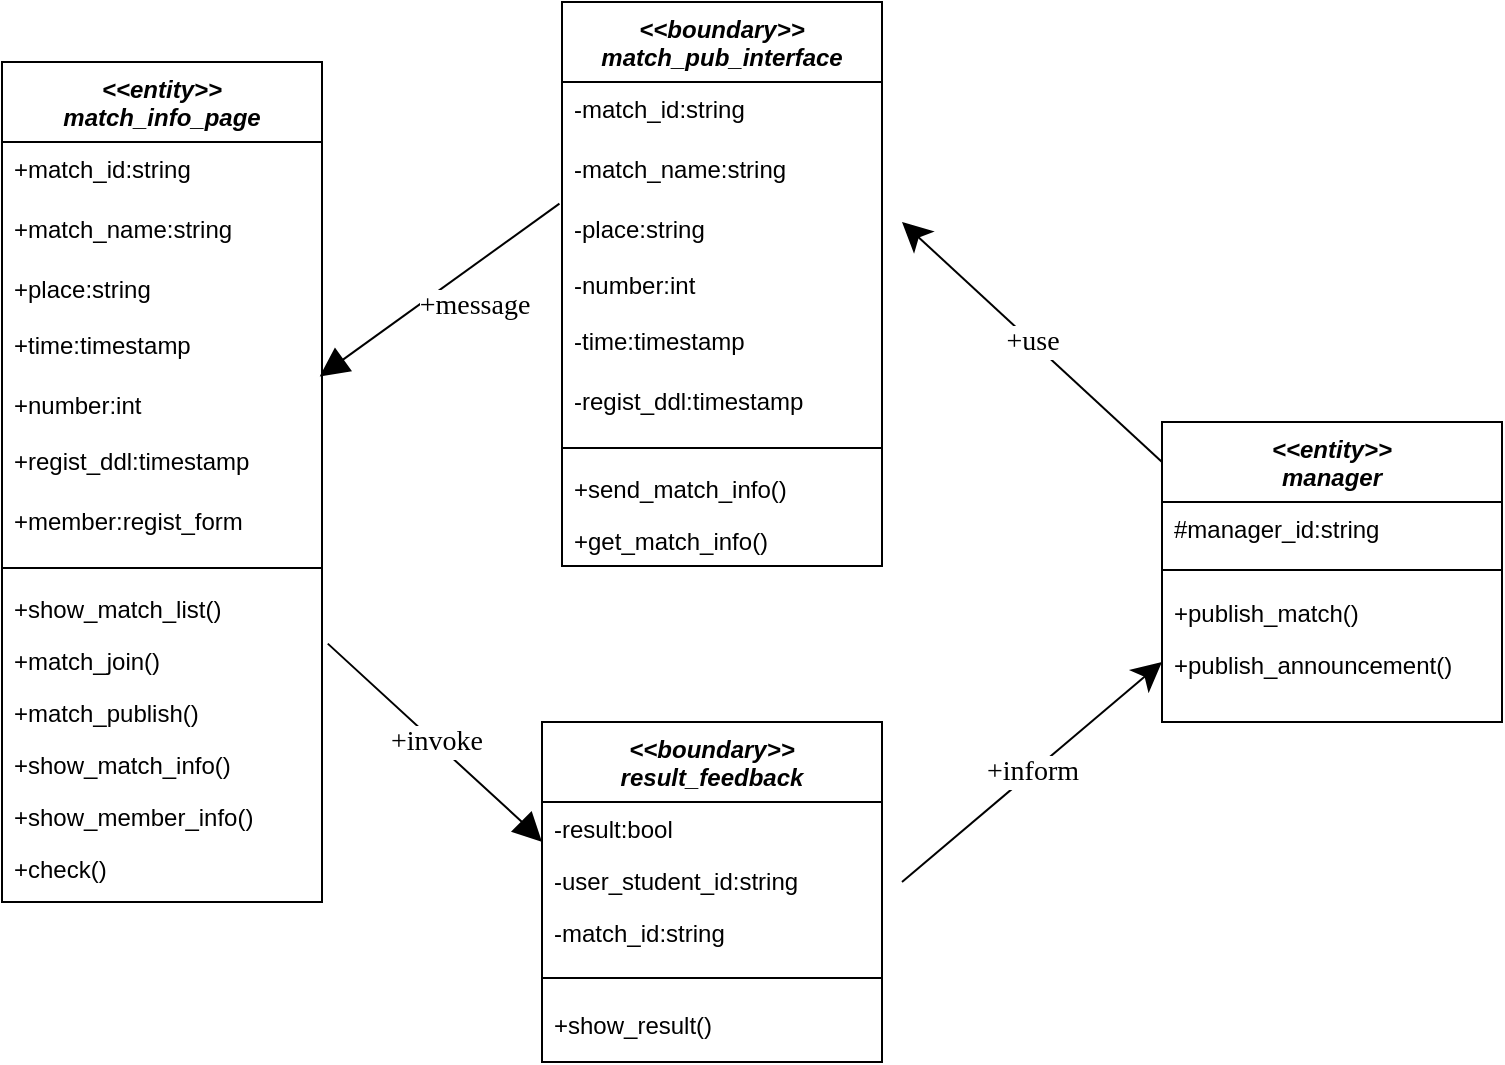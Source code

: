 <mxfile version="17.4.2" type="device"><diagram id="-IjMf7mYh1dLPjWH5bRw" name="第 1 页"><mxGraphModel dx="1038" dy="649" grid="1" gridSize="10" guides="1" tooltips="1" connect="1" arrows="1" fold="1" page="1" pageScale="1" pageWidth="3300" pageHeight="4681" math="0" shadow="0"><root><mxCell id="0"/><mxCell id="1" parent="0"/><mxCell id="Ed9LmSvINr-5fQhDTpUh-1" value="&lt;&lt;entity&gt;&gt;&#10;match_info_page&#10;" style="swimlane;fontStyle=3;align=center;verticalAlign=top;childLayout=stackLayout;horizontal=1;startSize=40;horizontalStack=0;resizeParent=1;resizeLast=0;collapsible=1;marginBottom=0;rounded=0;shadow=0;strokeWidth=1;" parent="1" vertex="1"><mxGeometry x="240" y="130" width="160" height="420" as="geometry"><mxRectangle x="230" y="140" width="160" height="26" as="alternateBounds"/></mxGeometry></mxCell><mxCell id="Ed9LmSvINr-5fQhDTpUh-2" value="+match_id:string&#10;" style="text;align=left;verticalAlign=top;spacingLeft=4;spacingRight=4;overflow=hidden;rotatable=0;points=[[0,0.5],[1,0.5]];portConstraint=eastwest;rounded=0;shadow=0;html=0;" parent="Ed9LmSvINr-5fQhDTpUh-1" vertex="1"><mxGeometry y="40" width="160" height="30" as="geometry"/></mxCell><mxCell id="Ed9LmSvINr-5fQhDTpUh-3" value="+match_name:string&#10;" style="text;align=left;verticalAlign=top;spacingLeft=4;spacingRight=4;overflow=hidden;rotatable=0;points=[[0,0.5],[1,0.5]];portConstraint=eastwest;rounded=0;shadow=0;html=0;" parent="Ed9LmSvINr-5fQhDTpUh-1" vertex="1"><mxGeometry y="70" width="160" height="30" as="geometry"/></mxCell><mxCell id="Ed9LmSvINr-5fQhDTpUh-4" value="+place:string" style="text;align=left;verticalAlign=top;spacingLeft=4;spacingRight=4;overflow=hidden;rotatable=0;points=[[0,0.5],[1,0.5]];portConstraint=eastwest;rounded=0;shadow=0;html=0;" parent="Ed9LmSvINr-5fQhDTpUh-1" vertex="1"><mxGeometry y="100" width="160" height="28" as="geometry"/></mxCell><mxCell id="Ed9LmSvINr-5fQhDTpUh-5" value="+time:timestamp" style="text;align=left;verticalAlign=top;spacingLeft=4;spacingRight=4;overflow=hidden;rotatable=0;points=[[0,0.5],[1,0.5]];portConstraint=eastwest;rounded=0;shadow=0;html=0;" parent="Ed9LmSvINr-5fQhDTpUh-1" vertex="1"><mxGeometry y="128" width="160" height="30" as="geometry"/></mxCell><mxCell id="Ed9LmSvINr-5fQhDTpUh-6" value="+number:int" style="text;align=left;verticalAlign=top;spacingLeft=4;spacingRight=4;overflow=hidden;rotatable=0;points=[[0,0.5],[1,0.5]];portConstraint=eastwest;rounded=0;shadow=0;html=0;" parent="Ed9LmSvINr-5fQhDTpUh-1" vertex="1"><mxGeometry y="158" width="160" height="28" as="geometry"/></mxCell><mxCell id="Ed9LmSvINr-5fQhDTpUh-7" value="+regist_ddl:timestamp" style="text;align=left;verticalAlign=top;spacingLeft=4;spacingRight=4;overflow=hidden;rotatable=0;points=[[0,0.5],[1,0.5]];portConstraint=eastwest;rounded=0;shadow=0;html=0;" parent="Ed9LmSvINr-5fQhDTpUh-1" vertex="1"><mxGeometry y="186" width="160" height="30" as="geometry"/></mxCell><mxCell id="Ed9LmSvINr-5fQhDTpUh-8" value="+member:regist_form" style="text;align=left;verticalAlign=top;spacingLeft=4;spacingRight=4;overflow=hidden;rotatable=0;points=[[0,0.5],[1,0.5]];portConstraint=eastwest;rounded=0;shadow=0;html=0;" parent="Ed9LmSvINr-5fQhDTpUh-1" vertex="1"><mxGeometry y="216" width="160" height="30" as="geometry"/></mxCell><mxCell id="Ed9LmSvINr-5fQhDTpUh-9" value="" style="line;html=1;strokeWidth=1;align=left;verticalAlign=middle;spacingTop=-1;spacingLeft=3;spacingRight=3;rotatable=0;labelPosition=right;points=[];portConstraint=eastwest;" parent="Ed9LmSvINr-5fQhDTpUh-1" vertex="1"><mxGeometry y="246" width="160" height="14" as="geometry"/></mxCell><mxCell id="Ed9LmSvINr-5fQhDTpUh-10" value="+show_match_list()" style="text;align=left;verticalAlign=top;spacingLeft=4;spacingRight=4;overflow=hidden;rotatable=0;points=[[0,0.5],[1,0.5]];portConstraint=eastwest;" parent="Ed9LmSvINr-5fQhDTpUh-1" vertex="1"><mxGeometry y="260" width="160" height="26" as="geometry"/></mxCell><mxCell id="Ed9LmSvINr-5fQhDTpUh-11" value="+match_join()" style="text;align=left;verticalAlign=top;spacingLeft=4;spacingRight=4;overflow=hidden;rotatable=0;points=[[0,0.5],[1,0.5]];portConstraint=eastwest;" parent="Ed9LmSvINr-5fQhDTpUh-1" vertex="1"><mxGeometry y="286" width="160" height="26" as="geometry"/></mxCell><mxCell id="Ed9LmSvINr-5fQhDTpUh-12" value="+match_publish()" style="text;align=left;verticalAlign=top;spacingLeft=4;spacingRight=4;overflow=hidden;rotatable=0;points=[[0,0.5],[1,0.5]];portConstraint=eastwest;" parent="Ed9LmSvINr-5fQhDTpUh-1" vertex="1"><mxGeometry y="312" width="160" height="26" as="geometry"/></mxCell><mxCell id="Ed9LmSvINr-5fQhDTpUh-13" value="+show_match_info()" style="text;align=left;verticalAlign=top;spacingLeft=4;spacingRight=4;overflow=hidden;rotatable=0;points=[[0,0.5],[1,0.5]];portConstraint=eastwest;" parent="Ed9LmSvINr-5fQhDTpUh-1" vertex="1"><mxGeometry y="338" width="160" height="26" as="geometry"/></mxCell><mxCell id="Ed9LmSvINr-5fQhDTpUh-14" value="+show_member_info()" style="text;align=left;verticalAlign=top;spacingLeft=4;spacingRight=4;overflow=hidden;rotatable=0;points=[[0,0.5],[1,0.5]];portConstraint=eastwest;" parent="Ed9LmSvINr-5fQhDTpUh-1" vertex="1"><mxGeometry y="364" width="160" height="26" as="geometry"/></mxCell><mxCell id="Ed9LmSvINr-5fQhDTpUh-15" value="+check()" style="text;align=left;verticalAlign=top;spacingLeft=4;spacingRight=4;overflow=hidden;rotatable=0;points=[[0,0.5],[1,0.5]];portConstraint=eastwest;" parent="Ed9LmSvINr-5fQhDTpUh-1" vertex="1"><mxGeometry y="390" width="160" height="26" as="geometry"/></mxCell><mxCell id="Ed9LmSvINr-5fQhDTpUh-50" style="edgeStyle=orthogonalEdgeStyle;rounded=0;orthogonalLoop=1;jettySize=auto;html=1;exitX=1;exitY=0.5;exitDx=0;exitDy=0;" parent="Ed9LmSvINr-5fQhDTpUh-1" source="Ed9LmSvINr-5fQhDTpUh-4" target="Ed9LmSvINr-5fQhDTpUh-4" edge="1"><mxGeometry relative="1" as="geometry"/></mxCell><mxCell id="Ed9LmSvINr-5fQhDTpUh-22" value="&lt;&lt;boundary&gt;&gt;&#10;match_pub_interface&#10;" style="swimlane;fontStyle=3;align=center;verticalAlign=top;childLayout=stackLayout;horizontal=1;startSize=40;horizontalStack=0;resizeParent=1;resizeLast=0;collapsible=1;marginBottom=0;rounded=0;shadow=0;strokeWidth=1;" parent="1" vertex="1"><mxGeometry x="520" y="100" width="160" height="282" as="geometry"><mxRectangle x="230" y="140" width="160" height="26" as="alternateBounds"/></mxGeometry></mxCell><mxCell id="Ed9LmSvINr-5fQhDTpUh-23" value="-match_id:string&#10;" style="text;align=left;verticalAlign=top;spacingLeft=4;spacingRight=4;overflow=hidden;rotatable=0;points=[[0,0.5],[1,0.5]];portConstraint=eastwest;rounded=0;shadow=0;html=0;" parent="Ed9LmSvINr-5fQhDTpUh-22" vertex="1"><mxGeometry y="40" width="160" height="30" as="geometry"/></mxCell><mxCell id="Ed9LmSvINr-5fQhDTpUh-24" value="-match_name:string&#10;" style="text;align=left;verticalAlign=top;spacingLeft=4;spacingRight=4;overflow=hidden;rotatable=0;points=[[0,0.5],[1,0.5]];portConstraint=eastwest;rounded=0;shadow=0;html=0;" parent="Ed9LmSvINr-5fQhDTpUh-22" vertex="1"><mxGeometry y="70" width="160" height="30" as="geometry"/></mxCell><mxCell id="Ed9LmSvINr-5fQhDTpUh-25" value="-place:string" style="text;align=left;verticalAlign=top;spacingLeft=4;spacingRight=4;overflow=hidden;rotatable=0;points=[[0,0.5],[1,0.5]];portConstraint=eastwest;rounded=0;shadow=0;html=0;" parent="Ed9LmSvINr-5fQhDTpUh-22" vertex="1"><mxGeometry y="100" width="160" height="28" as="geometry"/></mxCell><mxCell id="Ed9LmSvINr-5fQhDTpUh-26" value="-number:int" style="text;align=left;verticalAlign=top;spacingLeft=4;spacingRight=4;overflow=hidden;rotatable=0;points=[[0,0.5],[1,0.5]];portConstraint=eastwest;rounded=0;shadow=0;html=0;" parent="Ed9LmSvINr-5fQhDTpUh-22" vertex="1"><mxGeometry y="128" width="160" height="28" as="geometry"/></mxCell><mxCell id="Ed9LmSvINr-5fQhDTpUh-27" value="-time:timestamp" style="text;align=left;verticalAlign=top;spacingLeft=4;spacingRight=4;overflow=hidden;rotatable=0;points=[[0,0.5],[1,0.5]];portConstraint=eastwest;rounded=0;shadow=0;html=0;" parent="Ed9LmSvINr-5fQhDTpUh-22" vertex="1"><mxGeometry y="156" width="160" height="30" as="geometry"/></mxCell><mxCell id="Ed9LmSvINr-5fQhDTpUh-28" value="-regist_ddl:timestamp" style="text;align=left;verticalAlign=top;spacingLeft=4;spacingRight=4;overflow=hidden;rotatable=0;points=[[0,0.5],[1,0.5]];portConstraint=eastwest;rounded=0;shadow=0;html=0;" parent="Ed9LmSvINr-5fQhDTpUh-22" vertex="1"><mxGeometry y="186" width="160" height="30" as="geometry"/></mxCell><mxCell id="Ed9LmSvINr-5fQhDTpUh-29" value="" style="line;html=1;strokeWidth=1;align=left;verticalAlign=middle;spacingTop=-1;spacingLeft=3;spacingRight=3;rotatable=0;labelPosition=right;points=[];portConstraint=eastwest;" parent="Ed9LmSvINr-5fQhDTpUh-22" vertex="1"><mxGeometry y="216" width="160" height="14" as="geometry"/></mxCell><mxCell id="Ed9LmSvINr-5fQhDTpUh-30" value="+send_match_info()" style="text;align=left;verticalAlign=top;spacingLeft=4;spacingRight=4;overflow=hidden;rotatable=0;points=[[0,0.5],[1,0.5]];portConstraint=eastwest;" parent="Ed9LmSvINr-5fQhDTpUh-22" vertex="1"><mxGeometry y="230" width="160" height="26" as="geometry"/></mxCell><mxCell id="Ed9LmSvINr-5fQhDTpUh-31" value="+get_match_info()" style="text;align=left;verticalAlign=top;spacingLeft=4;spacingRight=4;overflow=hidden;rotatable=0;points=[[0,0.5],[1,0.5]];portConstraint=eastwest;" parent="Ed9LmSvINr-5fQhDTpUh-22" vertex="1"><mxGeometry y="256" width="160" height="26" as="geometry"/></mxCell><mxCell id="Ed9LmSvINr-5fQhDTpUh-32" value="&lt;&lt;boundary&gt;&gt;&#10;result_feedback&#10;" style="swimlane;fontStyle=3;align=center;verticalAlign=top;childLayout=stackLayout;horizontal=1;startSize=40;horizontalStack=0;resizeParent=1;resizeLast=0;collapsible=1;marginBottom=0;rounded=0;shadow=0;strokeWidth=1;" parent="1" vertex="1"><mxGeometry x="510" y="460" width="170" height="170" as="geometry"><mxRectangle x="230" y="140" width="160" height="26" as="alternateBounds"/></mxGeometry></mxCell><mxCell id="Ed9LmSvINr-5fQhDTpUh-33" value="-result:bool" style="text;align=left;verticalAlign=top;spacingLeft=4;spacingRight=4;overflow=hidden;rotatable=0;points=[[0,0.5],[1,0.5]];portConstraint=eastwest;rounded=0;shadow=0;html=0;" parent="Ed9LmSvINr-5fQhDTpUh-32" vertex="1"><mxGeometry y="40" width="170" height="26" as="geometry"/></mxCell><mxCell id="Ed9LmSvINr-5fQhDTpUh-34" value="-user_student_id:string" style="text;align=left;verticalAlign=top;spacingLeft=4;spacingRight=4;overflow=hidden;rotatable=0;points=[[0,0.5],[1,0.5]];portConstraint=eastwest;rounded=0;shadow=0;html=0;" parent="Ed9LmSvINr-5fQhDTpUh-32" vertex="1"><mxGeometry y="66" width="170" height="26" as="geometry"/></mxCell><mxCell id="Ed9LmSvINr-5fQhDTpUh-35" value="-match_id:string" style="text;align=left;verticalAlign=top;spacingLeft=4;spacingRight=4;overflow=hidden;rotatable=0;points=[[0,0.5],[1,0.5]];portConstraint=eastwest;rounded=0;shadow=0;html=0;" parent="Ed9LmSvINr-5fQhDTpUh-32" vertex="1"><mxGeometry y="92" width="170" height="26" as="geometry"/></mxCell><mxCell id="Ed9LmSvINr-5fQhDTpUh-36" value="" style="line;html=1;strokeWidth=1;align=left;verticalAlign=middle;spacingTop=-1;spacingLeft=3;spacingRight=3;rotatable=0;labelPosition=right;points=[];portConstraint=eastwest;" parent="Ed9LmSvINr-5fQhDTpUh-32" vertex="1"><mxGeometry y="118" width="170" height="20" as="geometry"/></mxCell><mxCell id="Ed9LmSvINr-5fQhDTpUh-37" value="+show_result()" style="text;align=left;verticalAlign=top;spacingLeft=4;spacingRight=4;overflow=hidden;rotatable=0;points=[[0,0.5],[1,0.5]];portConstraint=eastwest;" parent="Ed9LmSvINr-5fQhDTpUh-32" vertex="1"><mxGeometry y="138" width="170" height="26" as="geometry"/></mxCell><mxCell id="Ed9LmSvINr-5fQhDTpUh-45" value="+use" style="endArrow=classic;html=1;rounded=0;endSize=12;fontSize=14;fontFamily=Verdana;" parent="1" edge="1"><mxGeometry width="50" height="50" relative="1" as="geometry"><mxPoint x="820" y="330" as="sourcePoint"/><mxPoint x="690" y="210" as="targetPoint"/></mxGeometry></mxCell><mxCell id="Ed9LmSvINr-5fQhDTpUh-46" value="+inform" style="endArrow=classic;html=1;rounded=0;endSize=12;fontSize=14;fontFamily=Verdana;" parent="1" edge="1"><mxGeometry width="50" height="50" relative="1" as="geometry"><mxPoint x="690" y="540" as="sourcePoint"/><mxPoint x="820" y="430" as="targetPoint"/></mxGeometry></mxCell><mxCell id="Ed9LmSvINr-5fQhDTpUh-47" value="&lt;font style=&quot;font-size: 14px;&quot;&gt;+invoke&lt;/font&gt;" style="endArrow=block;endFill=1;endSize=12;html=1;rounded=0;fontSize=14;fontFamily=Verdana;exitX=1.018;exitY=1.185;exitDx=0;exitDy=0;exitPerimeter=0;" parent="1" source="Ed9LmSvINr-5fQhDTpUh-10" edge="1"><mxGeometry width="160" relative="1" as="geometry"><mxPoint x="450" y="230" as="sourcePoint"/><mxPoint x="510" y="520" as="targetPoint"/><Array as="points"><mxPoint x="500" y="510"/></Array></mxGeometry></mxCell><mxCell id="Ed9LmSvINr-5fQhDTpUh-48" value="+message" style="endArrow=block;endFill=1;endSize=12;html=1;rounded=0;fontSize=14;fontFamily=Verdana;startArrow=none;startFill=0;startSize=12;exitX=-0.008;exitY=0.029;exitDx=0;exitDy=0;exitPerimeter=0;entryX=0.993;entryY=-0.029;entryDx=0;entryDy=0;entryPerimeter=0;" parent="1" source="Ed9LmSvINr-5fQhDTpUh-25" target="Ed9LmSvINr-5fQhDTpUh-6" edge="1"><mxGeometry x="-0.104" y="16" width="160" relative="1" as="geometry"><mxPoint x="400" y="220" as="sourcePoint"/><mxPoint x="430" y="150" as="targetPoint"/><mxPoint x="1" as="offset"/></mxGeometry></mxCell><mxCell id="Ag6QStqBpPgXFuYn07YI-1" value="&lt;&lt;entity&gt;&gt;&#10;manager&#10;" style="swimlane;fontStyle=3;align=center;verticalAlign=top;childLayout=stackLayout;horizontal=1;startSize=40;horizontalStack=0;resizeParent=1;resizeLast=0;collapsible=1;marginBottom=0;rounded=0;shadow=0;strokeWidth=1;" parent="1" vertex="1"><mxGeometry x="820" y="310" width="170" height="150" as="geometry"><mxRectangle x="230" y="140" width="160" height="26" as="alternateBounds"/></mxGeometry></mxCell><mxCell id="Ag6QStqBpPgXFuYn07YI-2" value="#manager_id:string" style="text;align=left;verticalAlign=top;spacingLeft=4;spacingRight=4;overflow=hidden;rotatable=0;points=[[0,0.5],[1,0.5]];portConstraint=eastwest;rounded=0;shadow=0;html=0;" parent="Ag6QStqBpPgXFuYn07YI-1" vertex="1"><mxGeometry y="40" width="170" height="26" as="geometry"/></mxCell><mxCell id="Ag6QStqBpPgXFuYn07YI-3" value="" style="line;html=1;strokeWidth=1;align=left;verticalAlign=middle;spacingTop=-1;spacingLeft=3;spacingRight=3;rotatable=0;labelPosition=right;points=[];portConstraint=eastwest;" parent="Ag6QStqBpPgXFuYn07YI-1" vertex="1"><mxGeometry y="66" width="170" height="16" as="geometry"/></mxCell><mxCell id="Ag6QStqBpPgXFuYn07YI-4" value="+publish_match()" style="text;align=left;verticalAlign=top;spacingLeft=4;spacingRight=4;overflow=hidden;rotatable=0;points=[[0,0.5],[1,0.5]];portConstraint=eastwest;" parent="Ag6QStqBpPgXFuYn07YI-1" vertex="1"><mxGeometry y="82" width="170" height="26" as="geometry"/></mxCell><mxCell id="Ag6QStqBpPgXFuYn07YI-5" value="+publish_announcement()" style="text;align=left;verticalAlign=top;spacingLeft=4;spacingRight=4;overflow=hidden;rotatable=0;points=[[0,0.5],[1,0.5]];portConstraint=eastwest;" parent="Ag6QStqBpPgXFuYn07YI-1" vertex="1"><mxGeometry y="108" width="170" height="34" as="geometry"/></mxCell></root></mxGraphModel></diagram></mxfile>